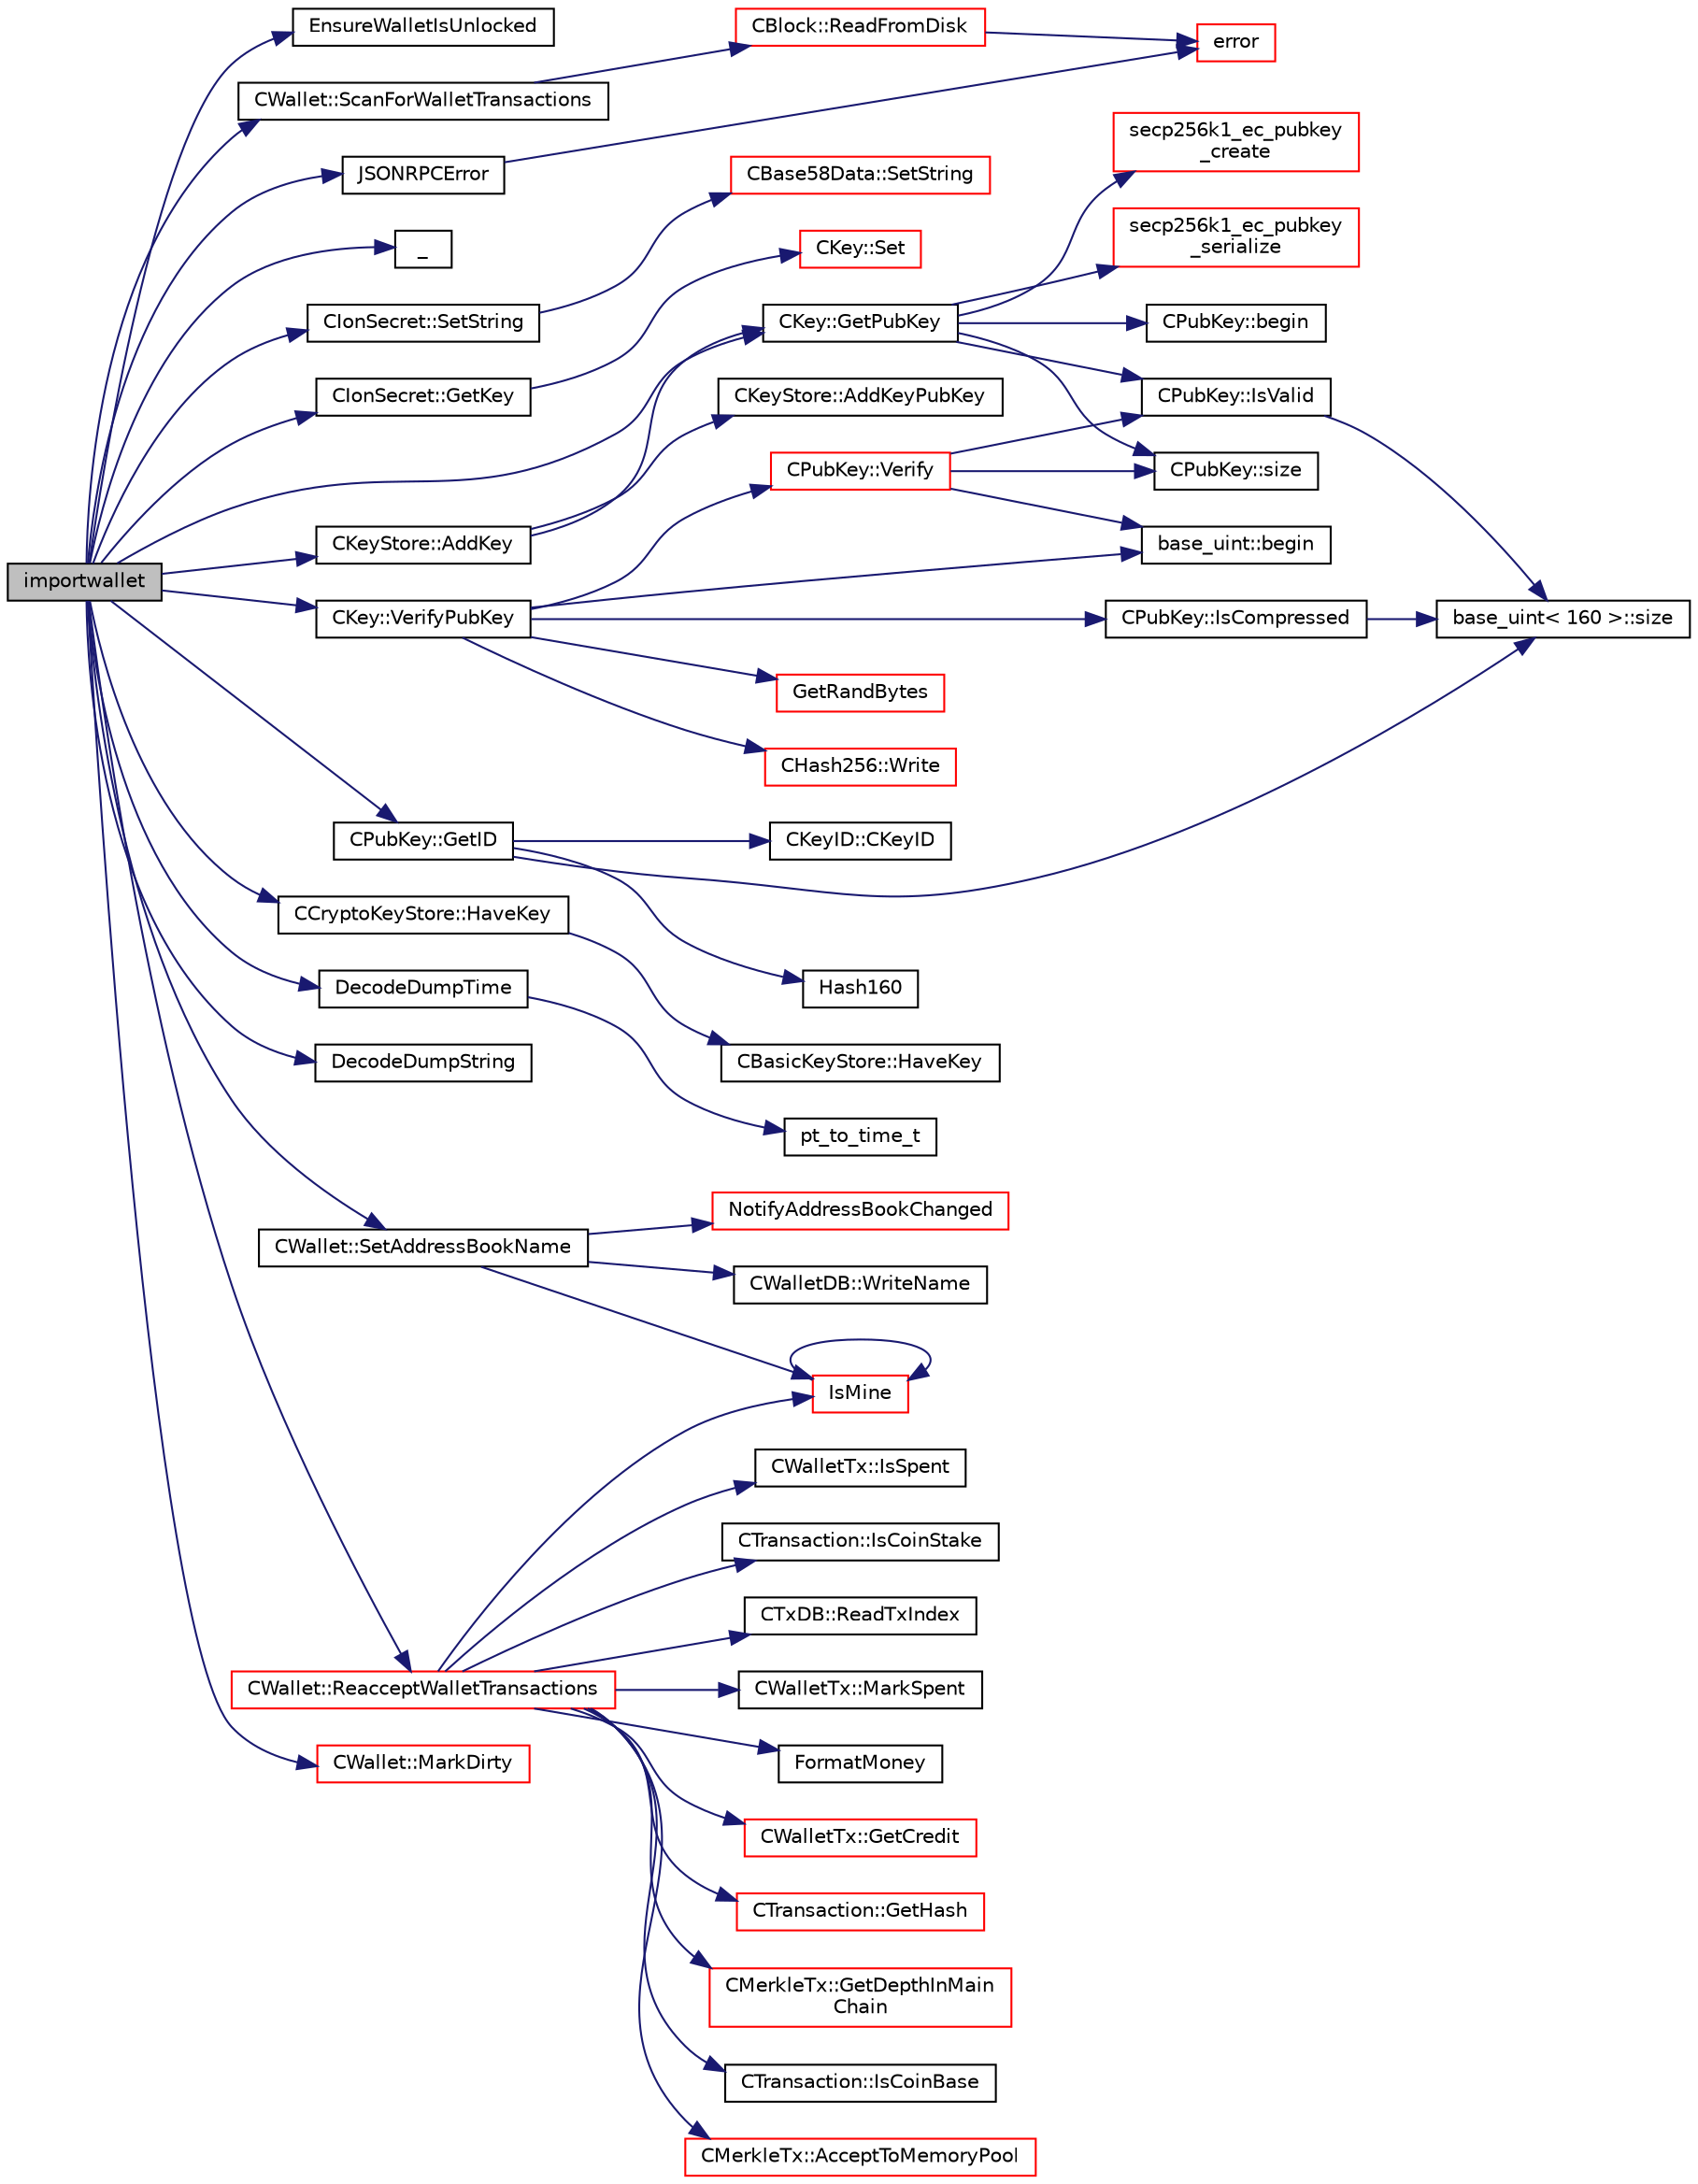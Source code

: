 digraph "importwallet"
{
  edge [fontname="Helvetica",fontsize="10",labelfontname="Helvetica",labelfontsize="10"];
  node [fontname="Helvetica",fontsize="10",shape=record];
  rankdir="LR";
  Node514 [label="importwallet",height=0.2,width=0.4,color="black", fillcolor="grey75", style="filled", fontcolor="black"];
  Node514 -> Node515 [color="midnightblue",fontsize="10",style="solid",fontname="Helvetica"];
  Node515 [label="EnsureWalletIsUnlocked",height=0.2,width=0.4,color="black", fillcolor="white", style="filled",URL="$dc/dbf/rpcdump_8cpp.html#a8f837f6d506b9719cef93188db00fd3c"];
  Node514 -> Node516 [color="midnightblue",fontsize="10",style="solid",fontname="Helvetica"];
  Node516 [label="JSONRPCError",height=0.2,width=0.4,color="black", fillcolor="white", style="filled",URL="$d2/d30/rpcprotocol_8cpp.html#a17b1bb111ab339efc951929834766039"];
  Node516 -> Node517 [color="midnightblue",fontsize="10",style="solid",fontname="Helvetica"];
  Node517 [label="error",height=0.2,width=0.4,color="red", fillcolor="white", style="filled",URL="$d8/d3c/util_8h.html#af8985880cf4ef26df0a5aa2ffcb76662"];
  Node514 -> Node527 [color="midnightblue",fontsize="10",style="solid",fontname="Helvetica"];
  Node527 [label="_",height=0.2,width=0.4,color="black", fillcolor="white", style="filled",URL="$d9/d6d/ui__interface_8h.html#aad133bb6103b53cebf03fd01e2f11ba1",tooltip="Translation function: Call Translate signal on UI interface, which returns a boost::optional result..."];
  Node514 -> Node528 [color="midnightblue",fontsize="10",style="solid",fontname="Helvetica"];
  Node528 [label="CIonSecret::SetString",height=0.2,width=0.4,color="black", fillcolor="white", style="filled",URL="$d3/d88/class_c_ion_secret.html#a0b279b6a41b2992fae7d3f70f7977f1c"];
  Node528 -> Node529 [color="midnightblue",fontsize="10",style="solid",fontname="Helvetica"];
  Node529 [label="CBase58Data::SetString",height=0.2,width=0.4,color="red", fillcolor="white", style="filled",URL="$d2/d08/class_c_base58_data.html#a250fa3bc97d03c7d87de5485c8b49b57"];
  Node514 -> Node538 [color="midnightblue",fontsize="10",style="solid",fontname="Helvetica"];
  Node538 [label="CIonSecret::GetKey",height=0.2,width=0.4,color="black", fillcolor="white", style="filled",URL="$d3/d88/class_c_ion_secret.html#a5220650629f8d852bd6cffeec00df235"];
  Node538 -> Node539 [color="midnightblue",fontsize="10",style="solid",fontname="Helvetica"];
  Node539 [label="CKey::Set",height=0.2,width=0.4,color="red", fillcolor="white", style="filled",URL="$d2/d63/class_c_key.html#aaa13d5f08456bba094210c5eeabf64c8"];
  Node514 -> Node545 [color="midnightblue",fontsize="10",style="solid",fontname="Helvetica"];
  Node545 [label="CKey::GetPubKey",height=0.2,width=0.4,color="black", fillcolor="white", style="filled",URL="$d2/d63/class_c_key.html#aa1085c59603a62db6ec776300f250337"];
  Node545 -> Node546 [color="midnightblue",fontsize="10",style="solid",fontname="Helvetica"];
  Node546 [label="secp256k1_ec_pubkey\l_create",height=0.2,width=0.4,color="red", fillcolor="white", style="filled",URL="$d7/dd3/secp256k1_8h.html#a7438071aa8a6dc4697abe4f4659f2161",tooltip="Compute the public key for a secret key. "];
  Node545 -> Node555 [color="midnightblue",fontsize="10",style="solid",fontname="Helvetica"];
  Node555 [label="secp256k1_ec_pubkey\l_serialize",height=0.2,width=0.4,color="red", fillcolor="white", style="filled",URL="$d7/dd3/secp256k1_8h.html#a34977bf00322e510e881160c421836d7",tooltip="Serialize a pubkey object into a serialized byte sequence. "];
  Node545 -> Node562 [color="midnightblue",fontsize="10",style="solid",fontname="Helvetica"];
  Node562 [label="CPubKey::begin",height=0.2,width=0.4,color="black", fillcolor="white", style="filled",URL="$da/d4e/class_c_pub_key.html#a859ab9909d68092d6d4fc739237ab358"];
  Node545 -> Node563 [color="midnightblue",fontsize="10",style="solid",fontname="Helvetica"];
  Node563 [label="CPubKey::size",height=0.2,width=0.4,color="black", fillcolor="white", style="filled",URL="$da/d4e/class_c_pub_key.html#a6bb28fcf0a5f799c69f5b7269363b309"];
  Node545 -> Node564 [color="midnightblue",fontsize="10",style="solid",fontname="Helvetica"];
  Node564 [label="CPubKey::IsValid",height=0.2,width=0.4,color="black", fillcolor="white", style="filled",URL="$da/d4e/class_c_pub_key.html#a4fa94293cf8577fd039b9a133f6c7f30"];
  Node564 -> Node565 [color="midnightblue",fontsize="10",style="solid",fontname="Helvetica"];
  Node565 [label="base_uint\< 160 \>::size",height=0.2,width=0.4,color="black", fillcolor="white", style="filled",URL="$da/df7/classbase__uint.html#a1f49b034e686269601ea89b0319b8004"];
  Node514 -> Node566 [color="midnightblue",fontsize="10",style="solid",fontname="Helvetica"];
  Node566 [label="CKey::VerifyPubKey",height=0.2,width=0.4,color="black", fillcolor="white", style="filled",URL="$d2/d63/class_c_key.html#ac53425b8d0f89067bce781c485101b20",tooltip="Verify thoroughly whether a private key and a public key match. "];
  Node566 -> Node567 [color="midnightblue",fontsize="10",style="solid",fontname="Helvetica"];
  Node567 [label="CPubKey::IsCompressed",height=0.2,width=0.4,color="black", fillcolor="white", style="filled",URL="$da/d4e/class_c_pub_key.html#a25f8b70340ad20ddab0f80ec4cee9396"];
  Node567 -> Node565 [color="midnightblue",fontsize="10",style="solid",fontname="Helvetica"];
  Node566 -> Node568 [color="midnightblue",fontsize="10",style="solid",fontname="Helvetica"];
  Node568 [label="GetRandBytes",height=0.2,width=0.4,color="red", fillcolor="white", style="filled",URL="$df/d2d/util_8cpp.html#acf52c2aa8213c7b15e26594a2264ed8a"];
  Node566 -> Node571 [color="midnightblue",fontsize="10",style="solid",fontname="Helvetica"];
  Node571 [label="CHash256::Write",height=0.2,width=0.4,color="red", fillcolor="white", style="filled",URL="$d4/dec/class_c_hash256.html#a9cc25033c6435cb28e2e8e377c949a7a"];
  Node566 -> Node573 [color="midnightblue",fontsize="10",style="solid",fontname="Helvetica"];
  Node573 [label="base_uint::begin",height=0.2,width=0.4,color="black", fillcolor="white", style="filled",URL="$da/df7/classbase__uint.html#aaa32054bf4e8fbb31d54a75f6065174d"];
  Node566 -> Node574 [color="midnightblue",fontsize="10",style="solid",fontname="Helvetica"];
  Node574 [label="CPubKey::Verify",height=0.2,width=0.4,color="red", fillcolor="white", style="filled",URL="$da/d4e/class_c_pub_key.html#a5b3fef213b227394ca9d0a1e3baa957e"];
  Node574 -> Node564 [color="midnightblue",fontsize="10",style="solid",fontname="Helvetica"];
  Node574 -> Node563 [color="midnightblue",fontsize="10",style="solid",fontname="Helvetica"];
  Node574 -> Node573 [color="midnightblue",fontsize="10",style="solid",fontname="Helvetica"];
  Node514 -> Node589 [color="midnightblue",fontsize="10",style="solid",fontname="Helvetica"];
  Node589 [label="CPubKey::GetID",height=0.2,width=0.4,color="black", fillcolor="white", style="filled",URL="$da/d4e/class_c_pub_key.html#a2675f7e6f72eff68e7a5227289feb021"];
  Node589 -> Node590 [color="midnightblue",fontsize="10",style="solid",fontname="Helvetica"];
  Node590 [label="CKeyID::CKeyID",height=0.2,width=0.4,color="black", fillcolor="white", style="filled",URL="$dd/d88/class_c_key_i_d.html#a01dbd3c37820a2ffe89d106c6a7cf53d"];
  Node589 -> Node591 [color="midnightblue",fontsize="10",style="solid",fontname="Helvetica"];
  Node591 [label="Hash160",height=0.2,width=0.4,color="black", fillcolor="white", style="filled",URL="$db/dfb/hash_8h.html#a4490f70ddae16e9e48460a0416a48a6b"];
  Node589 -> Node565 [color="midnightblue",fontsize="10",style="solid",fontname="Helvetica"];
  Node514 -> Node592 [color="midnightblue",fontsize="10",style="solid",fontname="Helvetica"];
  Node592 [label="CCryptoKeyStore::HaveKey",height=0.2,width=0.4,color="black", fillcolor="white", style="filled",URL="$db/dad/class_c_crypto_key_store.html#a6c115cf1fc4129b43c8846b3d51d8ff5"];
  Node592 -> Node593 [color="midnightblue",fontsize="10",style="solid",fontname="Helvetica"];
  Node593 [label="CBasicKeyStore::HaveKey",height=0.2,width=0.4,color="black", fillcolor="white", style="filled",URL="$db/db1/class_c_basic_key_store.html#afc99762e3e58f93e198d85ecfdf5804a"];
  Node514 -> Node594 [color="midnightblue",fontsize="10",style="solid",fontname="Helvetica"];
  Node594 [label="DecodeDumpTime",height=0.2,width=0.4,color="black", fillcolor="white", style="filled",URL="$dc/dbf/rpcdump_8cpp.html#a8343d580e36c13378fa20f419257dd52"];
  Node594 -> Node595 [color="midnightblue",fontsize="10",style="solid",fontname="Helvetica"];
  Node595 [label="pt_to_time_t",height=0.2,width=0.4,color="black", fillcolor="white", style="filled",URL="$dc/dbf/rpcdump_8cpp.html#a5aff05ff6a2fa11eddbf183bf7be64c8"];
  Node514 -> Node596 [color="midnightblue",fontsize="10",style="solid",fontname="Helvetica"];
  Node596 [label="DecodeDumpString",height=0.2,width=0.4,color="black", fillcolor="white", style="filled",URL="$dc/dbf/rpcdump_8cpp.html#aac0419ba6427cf5f0873a6a0c815db83"];
  Node514 -> Node597 [color="midnightblue",fontsize="10",style="solid",fontname="Helvetica"];
  Node597 [label="CKeyStore::AddKey",height=0.2,width=0.4,color="black", fillcolor="white", style="filled",URL="$d0/dc3/class_c_key_store.html#a0b4ca43724cfcc6e2ea70c0baa192750"];
  Node597 -> Node598 [color="midnightblue",fontsize="10",style="solid",fontname="Helvetica"];
  Node598 [label="CKeyStore::AddKeyPubKey",height=0.2,width=0.4,color="black", fillcolor="white", style="filled",URL="$d0/dc3/class_c_key_store.html#a1956e4f5860ded321d6f697047d8236a"];
  Node597 -> Node545 [color="midnightblue",fontsize="10",style="solid",fontname="Helvetica"];
  Node514 -> Node599 [color="midnightblue",fontsize="10",style="solid",fontname="Helvetica"];
  Node599 [label="CWallet::SetAddressBookName",height=0.2,width=0.4,color="black", fillcolor="white", style="filled",URL="$d2/de5/class_c_wallet.html#a95d2dd3693db562aa11afbecf33e1276"];
  Node599 -> Node600 [color="midnightblue",fontsize="10",style="solid",fontname="Helvetica"];
  Node600 [label="NotifyAddressBookChanged",height=0.2,width=0.4,color="red", fillcolor="white", style="filled",URL="$d8/d9b/walletmodel_8cpp.html#ab4e3d5ba1daba2e9a4cdd0d20bf25833"];
  Node599 -> Node605 [color="midnightblue",fontsize="10",style="solid",fontname="Helvetica"];
  Node605 [label="IsMine",height=0.2,width=0.4,color="red", fillcolor="white", style="filled",URL="$dd/d0f/script_8cpp.html#adc59cf67d903c1ba1ef225561b85bfce"];
  Node605 -> Node605 [color="midnightblue",fontsize="10",style="solid",fontname="Helvetica"];
  Node599 -> Node607 [color="midnightblue",fontsize="10",style="solid",fontname="Helvetica"];
  Node607 [label="CWalletDB::WriteName",height=0.2,width=0.4,color="black", fillcolor="white", style="filled",URL="$d4/d90/class_c_wallet_d_b.html#ad1b3bce77e9dd6ddd8c668a469c38f0a"];
  Node514 -> Node608 [color="midnightblue",fontsize="10",style="solid",fontname="Helvetica"];
  Node608 [label="CWallet::ScanForWalletTransactions",height=0.2,width=0.4,color="black", fillcolor="white", style="filled",URL="$d2/de5/class_c_wallet.html#a979a17e80e4897ed1f4ae9a4be7c493c"];
  Node608 -> Node609 [color="midnightblue",fontsize="10",style="solid",fontname="Helvetica"];
  Node609 [label="CBlock::ReadFromDisk",height=0.2,width=0.4,color="red", fillcolor="white", style="filled",URL="$d3/d51/class_c_block.html#a77a1b1e9902e1e557d762f5a5f325cd8"];
  Node609 -> Node517 [color="midnightblue",fontsize="10",style="solid",fontname="Helvetica"];
  Node514 -> Node615 [color="midnightblue",fontsize="10",style="solid",fontname="Helvetica"];
  Node615 [label="CWallet::ReacceptWalletTransactions",height=0.2,width=0.4,color="red", fillcolor="white", style="filled",URL="$d2/de5/class_c_wallet.html#a796c23450c8482e10e0c75ae5c1fa8ed"];
  Node615 -> Node616 [color="midnightblue",fontsize="10",style="solid",fontname="Helvetica"];
  Node616 [label="CTransaction::GetHash",height=0.2,width=0.4,color="red", fillcolor="white", style="filled",URL="$df/d43/class_c_transaction.html#a0b46d80e82ca324e82c2ce3fc1492bfa"];
  Node615 -> Node619 [color="midnightblue",fontsize="10",style="solid",fontname="Helvetica"];
  Node619 [label="CMerkleTx::GetDepthInMain\lChain",height=0.2,width=0.4,color="red", fillcolor="white", style="filled",URL="$d1/dff/class_c_merkle_tx.html#a887a9f1a0b7fc64b43e42cec76b38ef9"];
  Node615 -> Node622 [color="midnightblue",fontsize="10",style="solid",fontname="Helvetica"];
  Node622 [label="CTransaction::IsCoinBase",height=0.2,width=0.4,color="black", fillcolor="white", style="filled",URL="$df/d43/class_c_transaction.html#a96256e8ac1bf79ad9c057e48c41132dd"];
  Node615 -> Node623 [color="midnightblue",fontsize="10",style="solid",fontname="Helvetica"];
  Node623 [label="CMerkleTx::AcceptToMemoryPool",height=0.2,width=0.4,color="red", fillcolor="white", style="filled",URL="$d1/dff/class_c_merkle_tx.html#a61126e811a53b941b3efdf5a4e83db90"];
  Node615 -> Node702 [color="midnightblue",fontsize="10",style="solid",fontname="Helvetica"];
  Node702 [label="CWalletTx::IsSpent",height=0.2,width=0.4,color="black", fillcolor="white", style="filled",URL="$d6/d53/class_c_wallet_tx.html#a6b01c779a9ddc9d3554b7ec1b770f512"];
  Node615 -> Node631 [color="midnightblue",fontsize="10",style="solid",fontname="Helvetica"];
  Node631 [label="CTransaction::IsCoinStake",height=0.2,width=0.4,color="black", fillcolor="white", style="filled",URL="$df/d43/class_c_transaction.html#ace4278a41a296d40dcf5fb2b9cf007ec"];
  Node615 -> Node655 [color="midnightblue",fontsize="10",style="solid",fontname="Helvetica"];
  Node655 [label="CTxDB::ReadTxIndex",height=0.2,width=0.4,color="black", fillcolor="white", style="filled",URL="$d9/d8d/class_c_tx_d_b.html#a8a138e5dcc3ef98991abaa16eaa8ddeb"];
  Node615 -> Node605 [color="midnightblue",fontsize="10",style="solid",fontname="Helvetica"];
  Node615 -> Node703 [color="midnightblue",fontsize="10",style="solid",fontname="Helvetica"];
  Node703 [label="CWalletTx::MarkSpent",height=0.2,width=0.4,color="black", fillcolor="white", style="filled",URL="$d6/d53/class_c_wallet_tx.html#af2fc13459e324ad2b3f7c9914d86e7c8"];
  Node615 -> Node704 [color="midnightblue",fontsize="10",style="solid",fontname="Helvetica"];
  Node704 [label="FormatMoney",height=0.2,width=0.4,color="black", fillcolor="white", style="filled",URL="$df/d2d/util_8cpp.html#a3293aaba439017a99a494cbf39fb5681"];
  Node615 -> Node705 [color="midnightblue",fontsize="10",style="solid",fontname="Helvetica"];
  Node705 [label="CWalletTx::GetCredit",height=0.2,width=0.4,color="red", fillcolor="white", style="filled",URL="$d6/d53/class_c_wallet_tx.html#a176e9ecbafbee27d604acbab9804885d"];
  Node514 -> Node711 [color="midnightblue",fontsize="10",style="solid",fontname="Helvetica"];
  Node711 [label="CWallet::MarkDirty",height=0.2,width=0.4,color="red", fillcolor="white", style="filled",URL="$d2/de5/class_c_wallet.html#a26fd9a9f48230daf346500d2afb6115e"];
}

